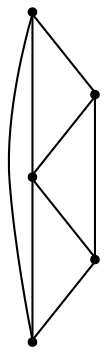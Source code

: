 graph {
  node [shape=point,comment="{\"directed\":false,\"doi\":\"10.1007/11618058_27\",\"figure\":\"5 (3)\"}"]

  v0 [pos="1276.3384629360467,1155.2933311462405"]
  v1 [pos="1233.174191497093,1034.8839696248374"]
  v2 [pos="1114.339589389535,1094.5527013142905"]
  v3 [pos="998.1700649527617,1037.01416015625"]
  v4 [pos="938.948621457122,1140.4474830627444"]

  v0 -- v1 [id="-1",pos="1276.3384629360467,1155.2933311462405 1233.174191497093,1034.8839696248374 1233.174191497093,1034.8839696248374 1233.174191497093,1034.8839696248374"]
  v4 -- v2 [id="-2",pos="938.948621457122,1140.4474830627444 1114.339589389535,1094.5527013142905 1114.339589389535,1094.5527013142905 1114.339589389535,1094.5527013142905"]
  v4 -- v0 [id="-3",pos="938.948621457122,1140.4474830627444 1276.3384629360467,1155.2933311462405 1276.3384629360467,1155.2933311462405 1276.3384629360467,1155.2933311462405"]
  v3 -- v4 [id="-4",pos="998.1700649527617,1037.01416015625 938.948621457122,1140.4474830627444 938.948621457122,1140.4474830627444 938.948621457122,1140.4474830627444"]
  v3 -- v1 [id="-5",pos="998.1700649527617,1037.01416015625 1233.174191497093,1034.8839696248374 1233.174191497093,1034.8839696248374 1233.174191497093,1034.8839696248374"]
  v3 -- v2 [id="-6",pos="998.1700649527617,1037.01416015625 1114.339589389535,1094.5527013142905 1114.339589389535,1094.5527013142905 1114.339589389535,1094.5527013142905"]
  v2 -- v0 [id="-7",pos="1114.339589389535,1094.5527013142905 1276.3384629360467,1155.2933311462405 1276.3384629360467,1155.2933311462405 1276.3384629360467,1155.2933311462405"]
  v2 -- v1 [id="-8",pos="1114.339589389535,1094.5527013142905 1233.174191497093,1034.8839696248374 1233.174191497093,1034.8839696248374 1233.174191497093,1034.8839696248374"]
}